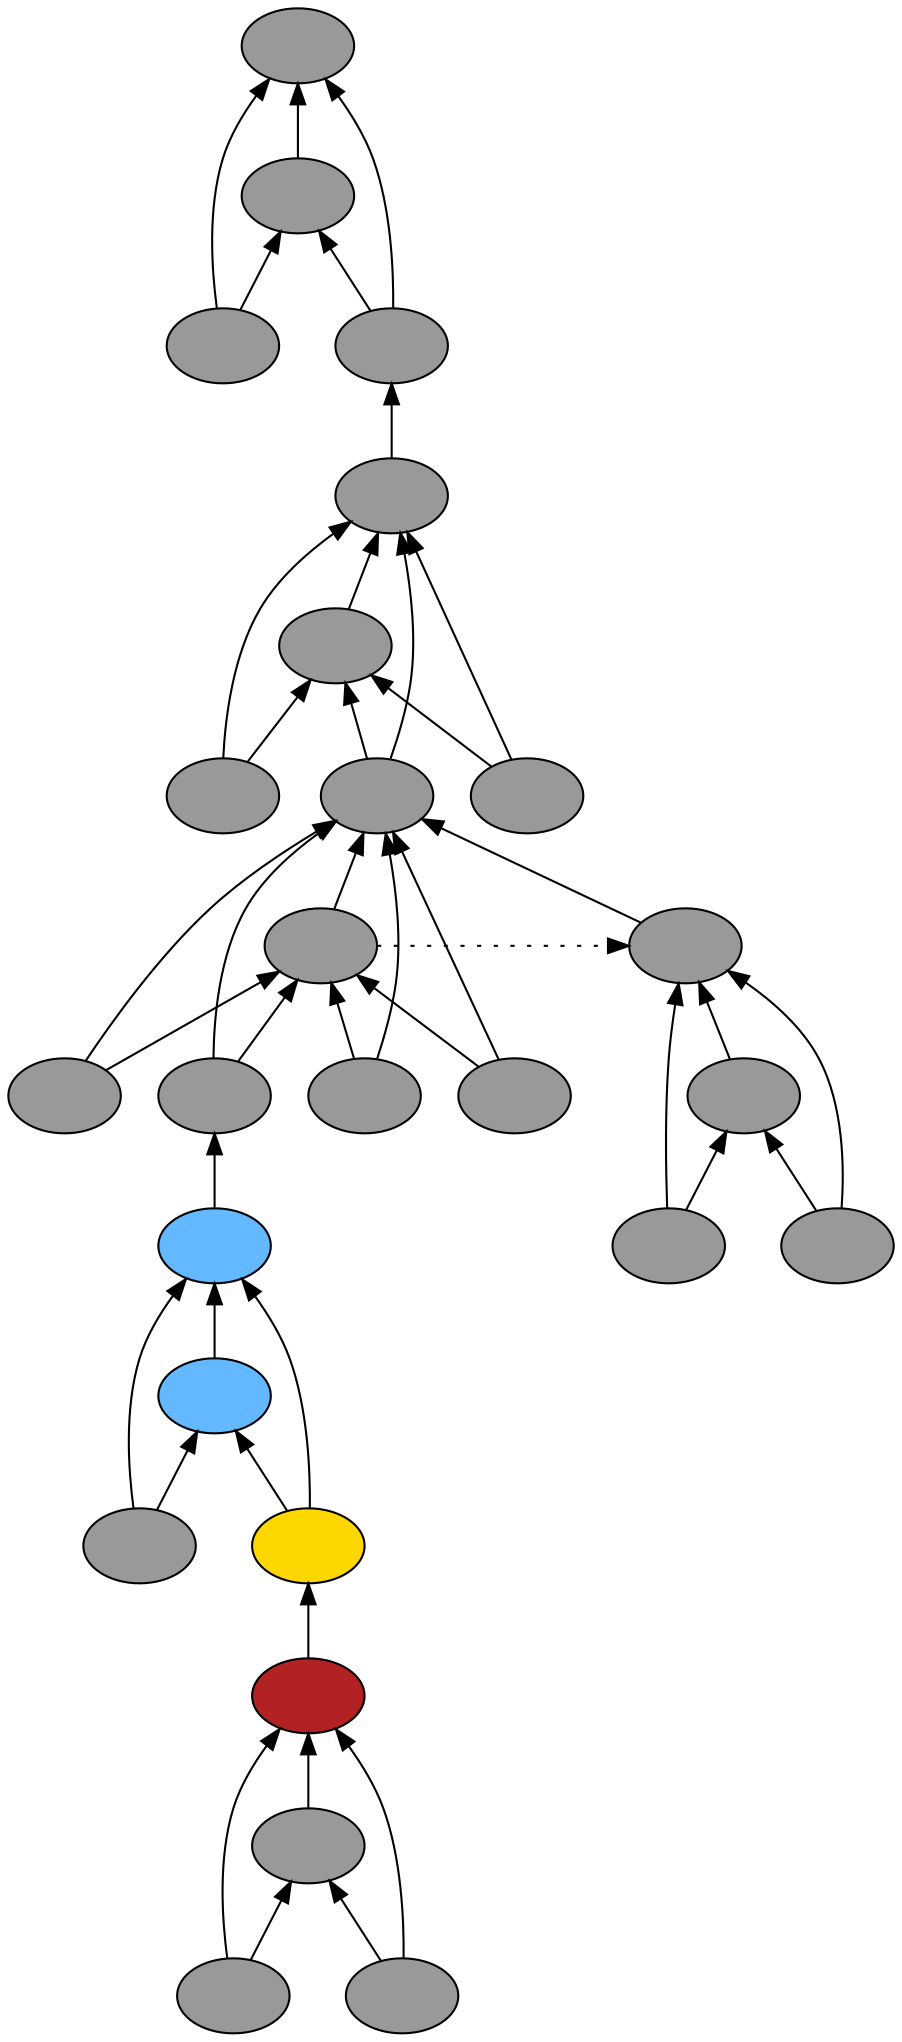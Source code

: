 digraph {
rankdir=BT
fontsize=24
subgraph clster1 {
subgraph clster2 {
"30372512"["fillcolor"="firebrick" "fontsize"="24" "label"="" "shape"="ellipse" "style"="filled" ]
"31225584"["fillcolor"="grey60" "fontsize"="24" "label"="" "shape"="ellipse" "style"="filled" ]
"33378608"["fillcolor"="grey60" "fontsize"="24" "label"="" "shape"="ellipse" "style"="filled" ]
"32496912"["fillcolor"="grey60" "fontsize"="24" "label"="" "shape"="ellipse" "style"="filled" ]
}

subgraph clster3 {
"31015344"["fillcolor"="steelblue1" "fontsize"="24" "label"="" "shape"="ellipse" "style"="filled" ]
"32878672"["fillcolor"="steelblue1" "fontsize"="24" "label"="" "shape"="ellipse" "style"="filled" ]
"30473984"["fillcolor"="grey60" "fontsize"="24" "label"="" "shape"="ellipse" "style"="filled" ]
"30766480"["fillcolor"="gold" "fontsize"="24" "label"="" "shape"="ellipse" "style"="filled" ]
}

subgraph clster4 {
"34460816"["fillcolor"="grey60" "fontsize"="24" "label"="" "shape"="ellipse" "style"="filled" ]
"34491664"["fillcolor"="grey60" "fontsize"="24" "label"="" "shape"="ellipse" "style"="filled" ]
"32454352"["fillcolor"="grey60" "fontsize"="24" "label"="" "shape"="ellipse" "style"="filled" ]
"31227776"["fillcolor"="grey60" "fontsize"="24" "label"="" "shape"="ellipse" "style"="filled" ]
"34163504"["fillcolor"="grey60" "fontsize"="24" "label"="" "shape"="ellipse" "style"="filled" ]
"35758960"["fillcolor"="grey60" "fontsize"="24" "label"="" "shape"="ellipse" "style"="filled" ]
"32504208"["fillcolor"="grey60" "fontsize"="24" "label"="" "shape"="ellipse" "style"="filled" ]
"32794384"["fillcolor"="grey60" "fontsize"="24" "label"="" "shape"="ellipse" "style"="filled" ]
"36008416"["fillcolor"="grey60" "fontsize"="24" "label"="" "shape"="ellipse" "style"="filled" ]
"37356800"["fillcolor"="grey60" "fontsize"="24" "label"="" "shape"="ellipse" "style"="filled" ]
}

subgraph clster5 {
"30753584"["fillcolor"="grey60" "fontsize"="24" "label"="" "shape"="ellipse" "style"="filled" ]
"37540816"["fillcolor"="grey60" "fontsize"="24" "label"="" "shape"="ellipse" "style"="filled" ]
"30738144"["fillcolor"="grey60" "fontsize"="24" "label"="" "shape"="ellipse" "style"="filled" ]
"30301216"["fillcolor"="grey60" "fontsize"="24" "label"="" "shape"="ellipse" "style"="filled" ]
}

}

subgraph clster6 {
"37253632"["fillcolor"="grey60" "fontsize"="24" "label"="" "shape"="ellipse" "style"="filled" ]
"37497584"["fillcolor"="grey60" "fontsize"="24" "label"="" "shape"="ellipse" "style"="filled" ]
"31215360"["fillcolor"="grey60" "fontsize"="24" "label"="" "shape"="ellipse" "style"="filled" ]
"38779248"["fillcolor"="grey60" "fontsize"="24" "label"="" "shape"="ellipse" "style"="filled" ]
}

"33378608" -> "30372512"["arrowhead"="normal" "color"="black" "constraint"="true" "style"="solid" ]
"33378608" -> "31225584"["arrowhead"="normal" "color"="black" "constraint"="true" "style"="solid" ]
"32496912" -> "30372512"["arrowhead"="normal" "color"="black" "constraint"="true" "style"="solid" ]
"32496912" -> "31225584"["arrowhead"="normal" "color"="black" "constraint"="true" "style"="solid" ]
"31225584" -> "30372512"["arrowhead"="normal" "color"="black" "constraint"="true" "style"="solid" ]
"30738144" -> "30753584"["arrowhead"="normal" "color"="black" "constraint"="true" "style"="solid" ]
"30738144" -> "37540816"["arrowhead"="normal" "color"="black" "constraint"="true" "style"="solid" ]
"30301216" -> "30753584"["arrowhead"="normal" "color"="black" "constraint"="true" "style"="solid" ]
"30301216" -> "37540816"["arrowhead"="normal" "color"="black" "constraint"="true" "style"="solid" ]
"34460816" -> "30301216"["arrowhead"="normal" "color"="black" "constraint"="true" "style"="solid" ]
"37540816" -> "30753584"["arrowhead"="normal" "color"="black" "constraint"="true" "style"="solid" ]
"30473984" -> "31015344"["arrowhead"="normal" "color"="black" "constraint"="true" "style"="solid" ]
"30473984" -> "32878672"["arrowhead"="normal" "color"="black" "constraint"="true" "style"="solid" ]
"30766480" -> "31015344"["arrowhead"="normal" "color"="black" "constraint"="true" "style"="solid" ]
"30766480" -> "32878672"["arrowhead"="normal" "color"="black" "constraint"="true" "style"="solid" ]
"30372512" -> "30766480"["arrowhead"="normal" "color"="black" "constraint"="true" "style"="solid" ]
"32878672" -> "31015344"["arrowhead"="normal" "color"="black" "constraint"="true" "style"="solid" ]
"32454352" -> "34460816"["arrowhead"="normal" "color"="black" "constraint"="true" "style"="solid" ]
"32454352" -> "34491664"["arrowhead"="normal" "color"="black" "constraint"="true" "style"="solid" ]
"31227776" -> "34460816"["arrowhead"="normal" "color"="black" "constraint"="true" "style"="solid" ]
"31227776" -> "34491664"["arrowhead"="normal" "color"="black" "constraint"="true" "style"="solid" ]
"35758960" -> "31227776"["arrowhead"="normal" "color"="black" "constraint"="true" "style"="solid" ]
"35758960" -> "34163504"["arrowhead"="normal" "color"="black" "constraint"="true" "style"="solid" ]
"32504208" -> "31227776"["arrowhead"="normal" "color"="black" "constraint"="true" "style"="solid" ]
"32504208" -> "34163504"["arrowhead"="normal" "color"="black" "constraint"="true" "style"="solid" ]
"31015344" -> "32504208"["arrowhead"="normal" "color"="black" "constraint"="true" "style"="solid" ]
"32794384" -> "31227776"["arrowhead"="normal" "color"="black" "constraint"="true" "style"="solid" ]
"32794384" -> "34163504"["arrowhead"="normal" "color"="black" "constraint"="true" "style"="solid" ]
"36008416" -> "31227776"["arrowhead"="normal" "color"="black" "constraint"="true" "style"="solid" ]
"36008416" -> "34163504"["arrowhead"="normal" "color"="black" "constraint"="true" "style"="solid" ]
"34163504" -> "31227776"["arrowhead"="normal" "color"="black" "constraint"="true" "style"="solid" ]
"37253632" -> "31227776"["arrowhead"="normal" "color"="black" "constraint"="true" "style"="solid" ]
"34163504" -> "37253632"["arrowhead"="normal" "color"="black" "constraint"="false" "style"="dotted" ]
"37356800" -> "34460816"["arrowhead"="normal" "color"="black" "constraint"="true" "style"="solid" ]
"37356800" -> "34491664"["arrowhead"="normal" "color"="black" "constraint"="true" "style"="solid" ]
"34491664" -> "34460816"["arrowhead"="normal" "color"="black" "constraint"="true" "style"="solid" ]
"31215360" -> "37253632"["arrowhead"="normal" "color"="black" "constraint"="true" "style"="solid" ]
"31215360" -> "37497584"["arrowhead"="normal" "color"="black" "constraint"="true" "style"="solid" ]
"38779248" -> "37253632"["arrowhead"="normal" "color"="black" "constraint"="true" "style"="solid" ]
"38779248" -> "37497584"["arrowhead"="normal" "color"="black" "constraint"="true" "style"="solid" ]
"37497584" -> "37253632"["arrowhead"="normal" "color"="black" "constraint"="true" "style"="solid" ]

}